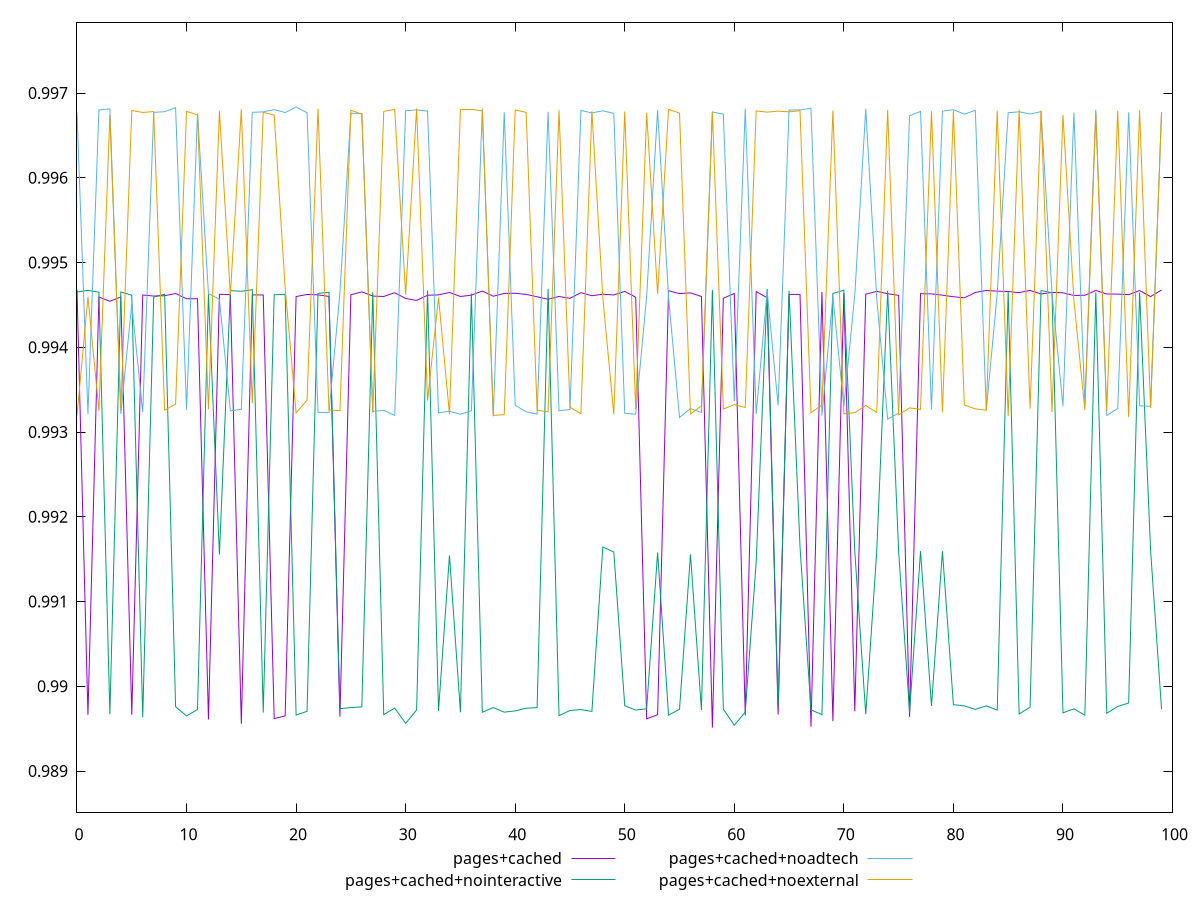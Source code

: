 $_pagesCached <<EOF
0.9946797881807303
0.9896629080804336
0.9945929661587594
0.994542418198145
0.9945931491881859
0.9896653098630969
0.9946163607332279
0.9946046743295067
0.9946086265803726
0.9946344085928607
0.9945720426775445
0.9945728980519591
0.9896088373996877
0.9946249780369187
0.9946212118138495
0.9895583545888103
0.9946184042971071
0.9946170570475921
0.9896192636920987
0.9896504269412456
0.994598243660184
0.9946234363246322
0.9946186369029753
0.9945997369299409
0.9896409558673018
0.9946191539646845
0.9946542379164529
0.9946043993703932
0.9945993208579326
0.9946438671500568
0.9945759853414172
0.9945524500992237
0.9946139850726721
0.9946179792286742
0.9946466633447432
0.9945994064230288
0.9946149042874266
0.9946630123997424
0.9946023586546819
0.9946355005835412
0.9946372384192219
0.9946242256144213
0.9945962751062849
0.9945664938396626
0.994599681566863
0.9945779457981796
0.9946442573804328
0.9946083869575415
0.9946260931535611
0.9946175558095017
0.9946595517906067
0.9945904116732869
0.989616529915899
0.9896641289907742
0.9946676101578278
0.9946330759451893
0.9946418906662755
0.9945996094264762
0.9895127833524604
0.9945784589658395
0.9946352367840683
0.9896577290803812
0.9946569452757081
0.9945849504349953
0.9896659781393129
0.9946240801372482
0.9946231403192647
0.9895233639359978
0.9946528722035664
0.9895891967187613
0.9946402707222497
0.9897069343960807
0.9946260981686987
0.9946600343771554
0.9946317697840676
0.9946128430115082
0.9896386234989079
0.9946329005789165
0.9946301208853986
0.9946152140153683
0.9945964060237306
0.9945833280969643
0.994646344928863
0.9946700666576068
0.9946621390824467
0.9946580089652215
0.9946450010956646
0.9946709838945003
0.9946289579150518
0.994647578505411
0.9946426913311256
0.9946114361255938
0.99461345760293
0.9946703873712286
0.9946283245539909
0.9946274772025332
0.9946210947158225
0.9946690246569923
0.9945977704492504
0.9946760017411265
EOF
$_pagesCachedNointeractive <<EOF
0.9946512280154575
0.9946713261672848
0.9946503316366978
0.9896698860210895
0.9946528622096112
0.994614579477743
0.9896327489531129
0.9945926101620381
0.994626375667679
0.9897593315625591
0.9896504415997414
0.9897261126254129
0.9946261065272537
0.991554897883787
0.9946683914072925
0.9946604154317322
0.9946794595800833
0.9896895402558205
0.9946190418540439
0.9946256735416799
0.9896609493548939
0.9897047770130494
0.9946357910859835
0.9946492968333487
0.9897365827381733
0.9897485228402265
0.9897572149062888
0.9946498134200225
0.9896649943517242
0.9897434214052929
0.9895624328273109
0.9897206506399908
0.9946692058128628
0.9897104399700108
0.9915443709066434
0.989693402072058
0.9946351482922613
0.98969332766254
0.9897490933813764
0.9896948476684948
0.9897099528763711
0.9897411739889894
0.9897485122499265
0.9946880050356335
0.9896532650896432
0.9897142273385062
0.9897250453168895
0.9897039484943347
0.9916435714306839
0.9915842264345454
0.9897708500899511
0.9897194502971233
0.9897348642941435
0.9915786252792094
0.989659773462911
0.9897294400111303
0.9915565109089336
0.9897197646504867
0.9946764550218113
0.9897302352910189
0.9895407029785236
0.9896962107578984
0.9914671055667079
0.9946886299614275
0.9897616886299333
0.994666863737572
0.9916438535786125
0.9897219026063746
0.9896666517100075
0.994634894498557
0.9946729691865261
0.9915887003940123
0.9896698048391857
0.9915833549579284
0.9946669468616237
0.9915930828295618
0.989689399372188
0.9915951651881869
0.9897683371737633
0.9915941125369436
0.9897836736719006
0.989768416493837
0.9897285863630103
0.9897690153465717
0.9897198415798265
0.9946588028866816
0.9896737223578618
0.9897537296973635
0.9946694251882957
0.9946446876104986
0.9896868432978072
0.9897340626384026
0.9896593113371941
0.9946469417389782
0.9896815702509731
0.9897616568874281
0.9898032573303932
0.994645009432854
0.9916042850328449
0.9897292756479407
EOF
$_pagesCachedNoadtech <<EOF
0.9967708241434381
0.9932127764341003
0.9967993744565593
0.9968133598133501
0.9932144836125589
0.9945117294489174
0.9932333923102405
0.9967720500155577
0.9967795218163529
0.9968274163487094
0.9932610645475979
0.9967591627738079
0.9946341531038494
0.9945666741489134
0.9932500791019722
0.9932685734675951
0.9967725623204016
0.9967777003920356
0.9968036209298983
0.996769733549535
0.9968344402663621
0.9967682667334804
0.9932328247502897
0.9932286543599946
0.9946426579718255
0.9967607248083161
0.9967591374264386
0.9932424222861915
0.9932561071261774
0.99319482058905
0.9967896243256968
0.9968012232501926
0.9967861289238895
0.9932267482422772
0.9932444859410225
0.993210406051867
0.993250859416624
0.996818034564528
0.993184533790433
0.9967719282480934
0.9933156509459822
0.993238663558925
0.9932108641477349
0.9967801364311336
0.9932503037446341
0.9932669960396503
0.9967939375887411
0.9967656514435665
0.9967902763951543
0.9967599899386813
0.9932213171570254
0.9932103090870517
0.9946018672565259
0.9967993607588195
0.9945916058909108
0.9931719124748446
0.9932764075083824
0.9932309017023955
0.9967763326723575
0.9967502775498975
0.9933646674062402
0.9968133029252231
0.9932133719043956
0.9946664647290202
0.9933135735357537
0.9967998835248849
0.9968003480255792
0.996819465190576
0.9931949097838504
0.9945989181854413
0.9933015030807364
0.9946191606578033
0.9968131777686778
0.9945802438416487
0.9931517580410165
0.9932233459042623
0.996731397649725
0.9967831302803449
0.9932644641272257
0.9967872966622856
0.9968033335528177
0.9967506423575214
0.9967957293169243
0.9932530798068577
0.9946330993270447
0.9967672755470494
0.9967785056755433
0.9967534720430244
0.9967796938255695
0.9946426045966312
0.993305075116738
0.9967699197398935
0.993321909732988
0.9968026720561771
0.9931945450709352
0.993277900836632
0.9967711791880146
0.9933097237708621
0.9933041846848372
0.9967758139272608
EOF
$_pagesCachedNoexternal <<EOF
0.9931923664126172
0.9945948835465117
0.9932503618749767
0.9967417836962335
0.9932651468467744
0.9967932883600783
0.9967707724354898
0.9967809848227722
0.9932580939522409
0.9933287095246073
0.9967836435650663
0.9967417489935856
0.9932697917608571
0.996790653863916
0.9946158987193359
0.9968069061503041
0.9933395269443488
0.9967723647571034
0.996739402456025
0.994707090020431
0.9932252497442203
0.9933772227703475
0.9968160850047442
0.9932604189313847
0.9932524267473057
0.9967966820109939
0.9967508686152708
0.9932270623337148
0.9967837237602886
0.9968065711321653
0.9946217437501496
0.9968181561693557
0.9933720603004116
0.9945902772908279
0.9932090741830669
0.9968044145379448
0.9968071089716771
0.9967891254831005
0.99319585321536
0.9932045626461841
0.9968012369419885
0.9967715031838846
0.9932564734110833
0.9932380519213826
0.996797703009652
0.99329302995781
0.9932168035369129
0.9967875622213677
0.994583422252648
0.993209703529236
0.9967824244141507
0.9932708467007008
0.9967664888759578
0.9946280939235639
0.9968073767267528
0.9967634167329416
0.9932140425055365
0.9933091480783445
0.9967787947150798
0.9932713244816154
0.9933234710845797
0.9932899644890888
0.9967885899639004
0.9967748152825795
0.9967858690018143
0.9967775948451855
0.9967918889848334
0.9932272944386074
0.9933195882418493
0.996792837957269
0.9932151640243687
0.9932284183382875
0.9933129119551773
0.9932319343527514
0.9968005682749197
0.9932020753355421
0.9932844765104798
0.9932683482774448
0.9967842827941344
0.9932324782751916
0.996789184981124
0.9933187432084727
0.9932730731883304
0.9932578212561582
0.9967906744521693
0.993187838003689
0.9968062793943424
0.9932774253552767
0.9967944198747485
0.9932367278862971
0.9967408234880567
0.9945571472051364
0.9932598057517827
0.9967624796995049
0.9932420919411744
0.9967905143187148
0.9931780629005007
0.9967943033082065
0.9932822753125379
0.9967747785464255
EOF
set key outside below
set terminal pngcairo
set output "report_00005_2020-11-02T22-26-11.212Z/first-cpu-idle/first-cpu-idle_pages+cached_pages+cached+nointeractive_pages+cached+noadtech_pages+cached+noexternal.png"
set yrange [0.9885127833524604:0.9978344402663621]
plot $_pagesCached title "pages+cached" with line ,$_pagesCachedNointeractive title "pages+cached+nointeractive" with line ,$_pagesCachedNoadtech title "pages+cached+noadtech" with line ,$_pagesCachedNoexternal title "pages+cached+noexternal" with line ,